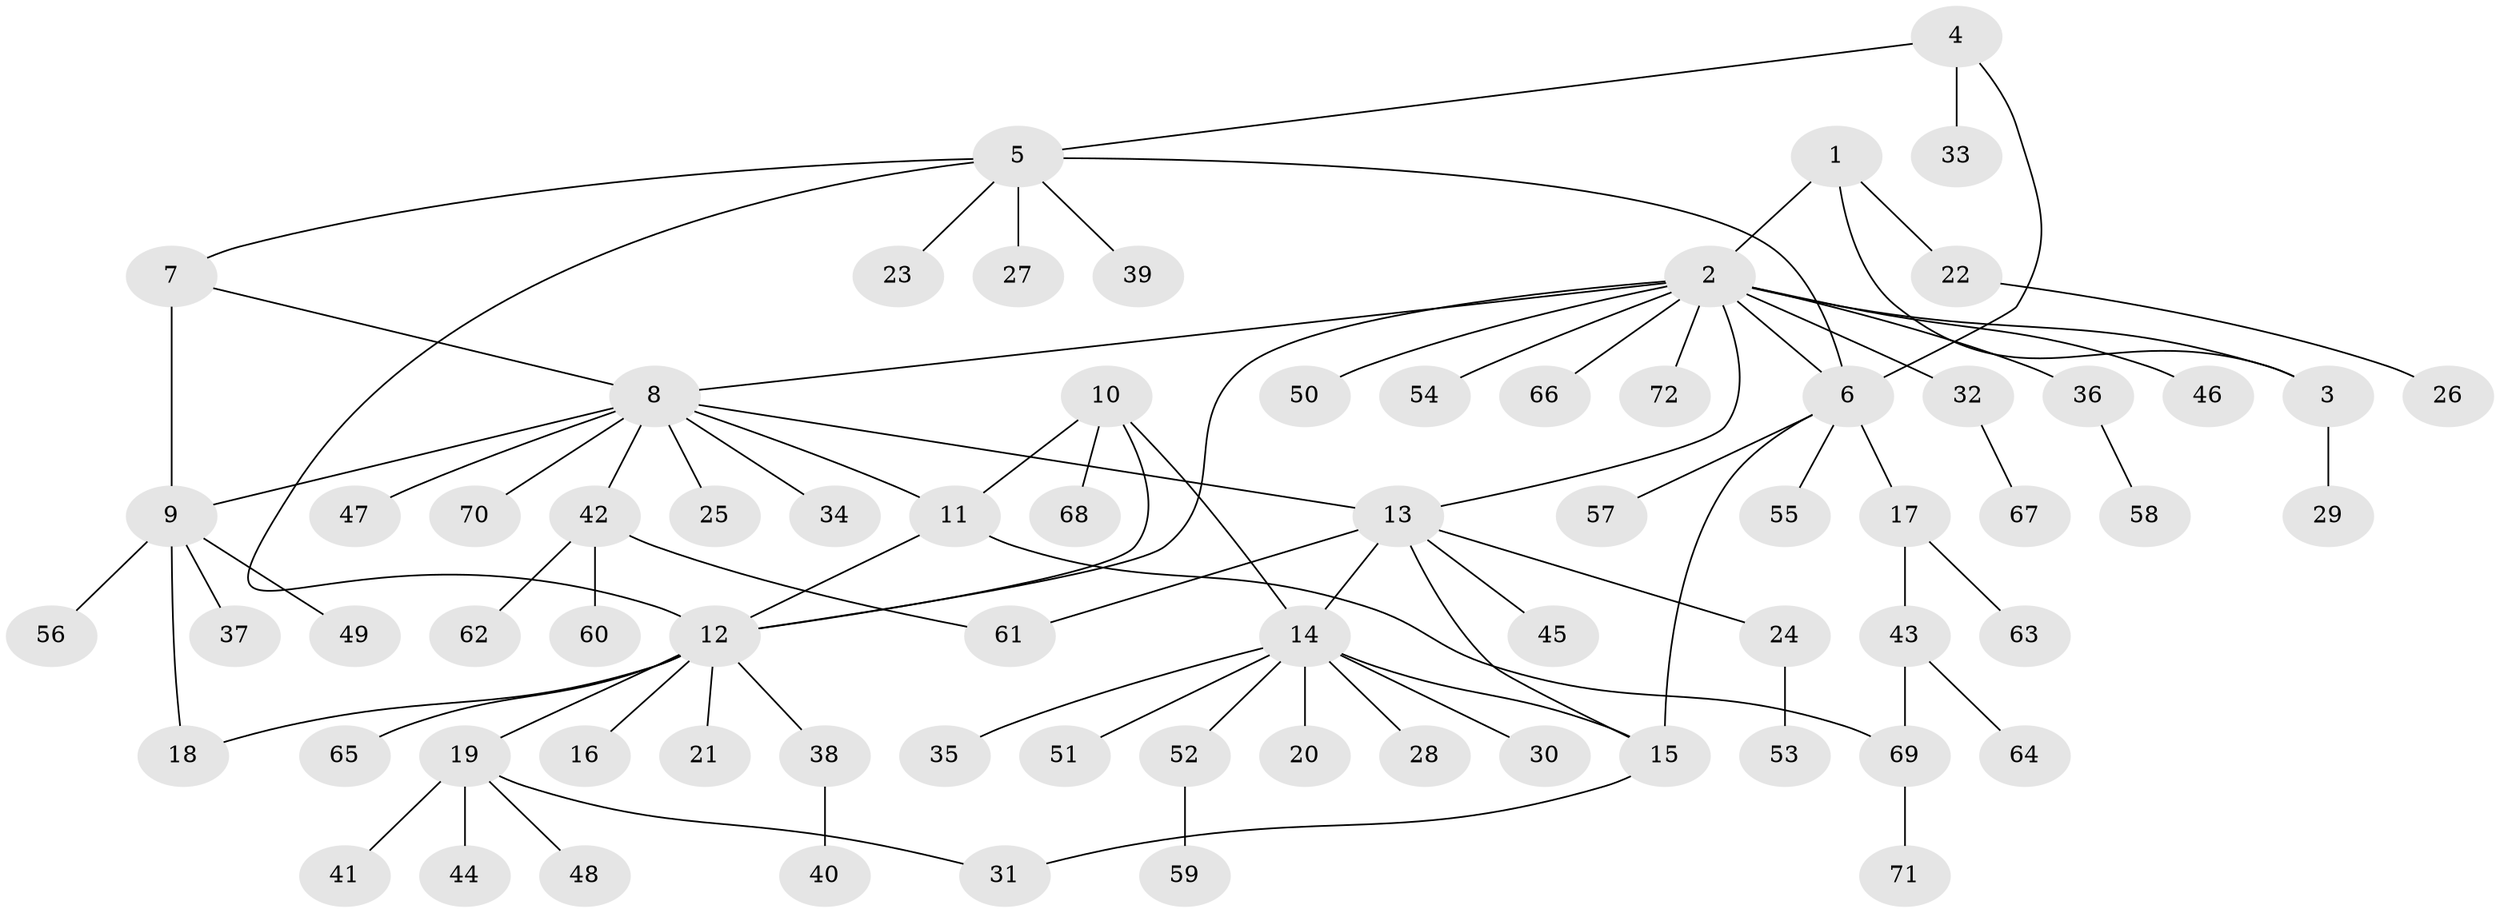 // Generated by graph-tools (version 1.1) at 2025/37/03/09/25 02:37:43]
// undirected, 72 vertices, 86 edges
graph export_dot {
graph [start="1"]
  node [color=gray90,style=filled];
  1;
  2;
  3;
  4;
  5;
  6;
  7;
  8;
  9;
  10;
  11;
  12;
  13;
  14;
  15;
  16;
  17;
  18;
  19;
  20;
  21;
  22;
  23;
  24;
  25;
  26;
  27;
  28;
  29;
  30;
  31;
  32;
  33;
  34;
  35;
  36;
  37;
  38;
  39;
  40;
  41;
  42;
  43;
  44;
  45;
  46;
  47;
  48;
  49;
  50;
  51;
  52;
  53;
  54;
  55;
  56;
  57;
  58;
  59;
  60;
  61;
  62;
  63;
  64;
  65;
  66;
  67;
  68;
  69;
  70;
  71;
  72;
  1 -- 2;
  1 -- 3;
  1 -- 22;
  2 -- 3;
  2 -- 6;
  2 -- 8;
  2 -- 12;
  2 -- 13;
  2 -- 32;
  2 -- 36;
  2 -- 46;
  2 -- 50;
  2 -- 54;
  2 -- 66;
  2 -- 72;
  3 -- 29;
  4 -- 5;
  4 -- 6;
  4 -- 33;
  5 -- 6;
  5 -- 7;
  5 -- 12;
  5 -- 23;
  5 -- 27;
  5 -- 39;
  6 -- 15;
  6 -- 17;
  6 -- 55;
  6 -- 57;
  7 -- 8;
  7 -- 9;
  8 -- 9;
  8 -- 11;
  8 -- 13;
  8 -- 25;
  8 -- 34;
  8 -- 42;
  8 -- 47;
  8 -- 70;
  9 -- 18;
  9 -- 37;
  9 -- 49;
  9 -- 56;
  10 -- 11;
  10 -- 12;
  10 -- 14;
  10 -- 68;
  11 -- 12;
  11 -- 69;
  12 -- 16;
  12 -- 18;
  12 -- 19;
  12 -- 21;
  12 -- 38;
  12 -- 65;
  13 -- 14;
  13 -- 15;
  13 -- 24;
  13 -- 45;
  13 -- 61;
  14 -- 15;
  14 -- 20;
  14 -- 28;
  14 -- 30;
  14 -- 35;
  14 -- 51;
  14 -- 52;
  15 -- 31;
  17 -- 43;
  17 -- 63;
  19 -- 31;
  19 -- 41;
  19 -- 44;
  19 -- 48;
  22 -- 26;
  24 -- 53;
  32 -- 67;
  36 -- 58;
  38 -- 40;
  42 -- 60;
  42 -- 61;
  42 -- 62;
  43 -- 64;
  43 -- 69;
  52 -- 59;
  69 -- 71;
}
